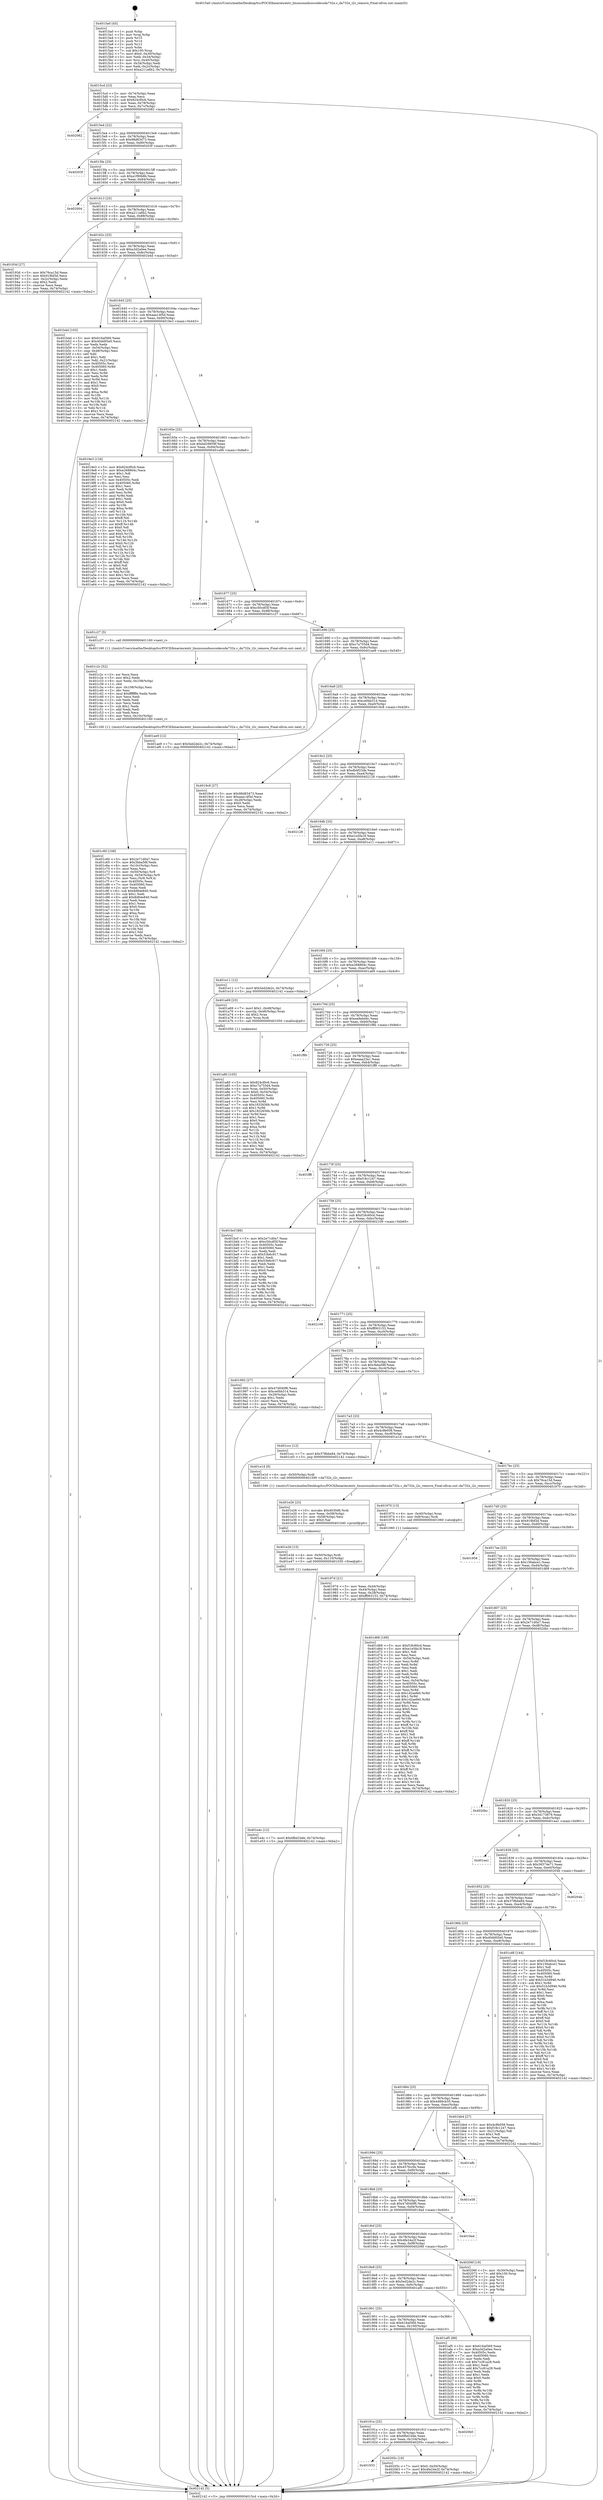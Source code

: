 digraph "0x4015a0" {
  label = "0x4015a0 (/mnt/c/Users/mathe/Desktop/tcc/POCII/binaries/extr_linuxsoundsoccodecsda732x.c_da732x_i2c_remove_Final-ollvm.out::main(0))"
  labelloc = "t"
  node[shape=record]

  Entry [label="",width=0.3,height=0.3,shape=circle,fillcolor=black,style=filled]
  "0x4015cd" [label="{
     0x4015cd [23]\l
     | [instrs]\l
     &nbsp;&nbsp;0x4015cd \<+3\>: mov -0x74(%rbp),%eax\l
     &nbsp;&nbsp;0x4015d0 \<+2\>: mov %eax,%ecx\l
     &nbsp;&nbsp;0x4015d2 \<+6\>: sub $0x824cf0c6,%ecx\l
     &nbsp;&nbsp;0x4015d8 \<+3\>: mov %eax,-0x78(%rbp)\l
     &nbsp;&nbsp;0x4015db \<+3\>: mov %ecx,-0x7c(%rbp)\l
     &nbsp;&nbsp;0x4015de \<+6\>: je 0000000000402082 \<main+0xae2\>\l
  }"]
  "0x402082" [label="{
     0x402082\l
  }", style=dashed]
  "0x4015e4" [label="{
     0x4015e4 [22]\l
     | [instrs]\l
     &nbsp;&nbsp;0x4015e4 \<+5\>: jmp 00000000004015e9 \<main+0x49\>\l
     &nbsp;&nbsp;0x4015e9 \<+3\>: mov -0x78(%rbp),%eax\l
     &nbsp;&nbsp;0x4015ec \<+5\>: sub $0x98d83473,%eax\l
     &nbsp;&nbsp;0x4015f1 \<+3\>: mov %eax,-0x80(%rbp)\l
     &nbsp;&nbsp;0x4015f4 \<+6\>: je 000000000040203f \<main+0xa9f\>\l
  }"]
  Exit [label="",width=0.3,height=0.3,shape=circle,fillcolor=black,style=filled,peripheries=2]
  "0x40203f" [label="{
     0x40203f\l
  }", style=dashed]
  "0x4015fa" [label="{
     0x4015fa [25]\l
     | [instrs]\l
     &nbsp;&nbsp;0x4015fa \<+5\>: jmp 00000000004015ff \<main+0x5f\>\l
     &nbsp;&nbsp;0x4015ff \<+3\>: mov -0x78(%rbp),%eax\l
     &nbsp;&nbsp;0x401602 \<+5\>: sub $0xa1f90b8b,%eax\l
     &nbsp;&nbsp;0x401607 \<+6\>: mov %eax,-0x84(%rbp)\l
     &nbsp;&nbsp;0x40160d \<+6\>: je 0000000000402004 \<main+0xa64\>\l
  }"]
  "0x401933" [label="{
     0x401933\l
  }", style=dashed]
  "0x402004" [label="{
     0x402004\l
  }", style=dashed]
  "0x401613" [label="{
     0x401613 [25]\l
     | [instrs]\l
     &nbsp;&nbsp;0x401613 \<+5\>: jmp 0000000000401618 \<main+0x78\>\l
     &nbsp;&nbsp;0x401618 \<+3\>: mov -0x78(%rbp),%eax\l
     &nbsp;&nbsp;0x40161b \<+5\>: sub $0xa211a6b2,%eax\l
     &nbsp;&nbsp;0x401620 \<+6\>: mov %eax,-0x88(%rbp)\l
     &nbsp;&nbsp;0x401626 \<+6\>: je 000000000040193d \<main+0x39d\>\l
  }"]
  "0x40205c" [label="{
     0x40205c [19]\l
     | [instrs]\l
     &nbsp;&nbsp;0x40205c \<+7\>: movl $0x0,-0x30(%rbp)\l
     &nbsp;&nbsp;0x402063 \<+7\>: movl $0x4fe24e2f,-0x74(%rbp)\l
     &nbsp;&nbsp;0x40206a \<+5\>: jmp 0000000000402142 \<main+0xba2\>\l
  }"]
  "0x40193d" [label="{
     0x40193d [27]\l
     | [instrs]\l
     &nbsp;&nbsp;0x40193d \<+5\>: mov $0x76ca15d,%eax\l
     &nbsp;&nbsp;0x401942 \<+5\>: mov $0x918bf3d,%ecx\l
     &nbsp;&nbsp;0x401947 \<+3\>: mov -0x2c(%rbp),%edx\l
     &nbsp;&nbsp;0x40194a \<+3\>: cmp $0x2,%edx\l
     &nbsp;&nbsp;0x40194d \<+3\>: cmovne %ecx,%eax\l
     &nbsp;&nbsp;0x401950 \<+3\>: mov %eax,-0x74(%rbp)\l
     &nbsp;&nbsp;0x401953 \<+5\>: jmp 0000000000402142 \<main+0xba2\>\l
  }"]
  "0x40162c" [label="{
     0x40162c [25]\l
     | [instrs]\l
     &nbsp;&nbsp;0x40162c \<+5\>: jmp 0000000000401631 \<main+0x91\>\l
     &nbsp;&nbsp;0x401631 \<+3\>: mov -0x78(%rbp),%eax\l
     &nbsp;&nbsp;0x401634 \<+5\>: sub $0xa3d2a0ee,%eax\l
     &nbsp;&nbsp;0x401639 \<+6\>: mov %eax,-0x8c(%rbp)\l
     &nbsp;&nbsp;0x40163f \<+6\>: je 0000000000401b4d \<main+0x5ad\>\l
  }"]
  "0x402142" [label="{
     0x402142 [5]\l
     | [instrs]\l
     &nbsp;&nbsp;0x402142 \<+5\>: jmp 00000000004015cd \<main+0x2d\>\l
  }"]
  "0x4015a0" [label="{
     0x4015a0 [45]\l
     | [instrs]\l
     &nbsp;&nbsp;0x4015a0 \<+1\>: push %rbp\l
     &nbsp;&nbsp;0x4015a1 \<+3\>: mov %rsp,%rbp\l
     &nbsp;&nbsp;0x4015a4 \<+2\>: push %r15\l
     &nbsp;&nbsp;0x4015a6 \<+2\>: push %r14\l
     &nbsp;&nbsp;0x4015a8 \<+2\>: push %r12\l
     &nbsp;&nbsp;0x4015aa \<+1\>: push %rbx\l
     &nbsp;&nbsp;0x4015ab \<+7\>: sub $0x100,%rsp\l
     &nbsp;&nbsp;0x4015b2 \<+7\>: movl $0x0,-0x30(%rbp)\l
     &nbsp;&nbsp;0x4015b9 \<+3\>: mov %edi,-0x34(%rbp)\l
     &nbsp;&nbsp;0x4015bc \<+4\>: mov %rsi,-0x40(%rbp)\l
     &nbsp;&nbsp;0x4015c0 \<+3\>: mov -0x34(%rbp),%edi\l
     &nbsp;&nbsp;0x4015c3 \<+3\>: mov %edi,-0x2c(%rbp)\l
     &nbsp;&nbsp;0x4015c6 \<+7\>: movl $0xa211a6b2,-0x74(%rbp)\l
  }"]
  "0x40191a" [label="{
     0x40191a [25]\l
     | [instrs]\l
     &nbsp;&nbsp;0x40191a \<+5\>: jmp 000000000040191f \<main+0x37f\>\l
     &nbsp;&nbsp;0x40191f \<+3\>: mov -0x78(%rbp),%eax\l
     &nbsp;&nbsp;0x401922 \<+5\>: sub $0x6fbd1bde,%eax\l
     &nbsp;&nbsp;0x401927 \<+6\>: mov %eax,-0x104(%rbp)\l
     &nbsp;&nbsp;0x40192d \<+6\>: je 000000000040205c \<main+0xabc\>\l
  }"]
  "0x401b4d" [label="{
     0x401b4d [103]\l
     | [instrs]\l
     &nbsp;&nbsp;0x401b4d \<+5\>: mov $0x616af369,%eax\l
     &nbsp;&nbsp;0x401b52 \<+5\>: mov $0x40dd05e0,%ecx\l
     &nbsp;&nbsp;0x401b57 \<+2\>: xor %edx,%edx\l
     &nbsp;&nbsp;0x401b59 \<+3\>: mov -0x54(%rbp),%esi\l
     &nbsp;&nbsp;0x401b5c \<+3\>: cmp -0x48(%rbp),%esi\l
     &nbsp;&nbsp;0x401b5f \<+4\>: setl %dil\l
     &nbsp;&nbsp;0x401b63 \<+4\>: and $0x1,%dil\l
     &nbsp;&nbsp;0x401b67 \<+4\>: mov %dil,-0x21(%rbp)\l
     &nbsp;&nbsp;0x401b6b \<+7\>: mov 0x40505c,%esi\l
     &nbsp;&nbsp;0x401b72 \<+8\>: mov 0x405060,%r8d\l
     &nbsp;&nbsp;0x401b7a \<+3\>: sub $0x1,%edx\l
     &nbsp;&nbsp;0x401b7d \<+3\>: mov %esi,%r9d\l
     &nbsp;&nbsp;0x401b80 \<+3\>: add %edx,%r9d\l
     &nbsp;&nbsp;0x401b83 \<+4\>: imul %r9d,%esi\l
     &nbsp;&nbsp;0x401b87 \<+3\>: and $0x1,%esi\l
     &nbsp;&nbsp;0x401b8a \<+3\>: cmp $0x0,%esi\l
     &nbsp;&nbsp;0x401b8d \<+4\>: sete %dil\l
     &nbsp;&nbsp;0x401b91 \<+4\>: cmp $0xa,%r8d\l
     &nbsp;&nbsp;0x401b95 \<+4\>: setl %r10b\l
     &nbsp;&nbsp;0x401b99 \<+3\>: mov %dil,%r11b\l
     &nbsp;&nbsp;0x401b9c \<+3\>: and %r10b,%r11b\l
     &nbsp;&nbsp;0x401b9f \<+3\>: xor %r10b,%dil\l
     &nbsp;&nbsp;0x401ba2 \<+3\>: or %dil,%r11b\l
     &nbsp;&nbsp;0x401ba5 \<+4\>: test $0x1,%r11b\l
     &nbsp;&nbsp;0x401ba9 \<+3\>: cmovne %ecx,%eax\l
     &nbsp;&nbsp;0x401bac \<+3\>: mov %eax,-0x74(%rbp)\l
     &nbsp;&nbsp;0x401baf \<+5\>: jmp 0000000000402142 \<main+0xba2\>\l
  }"]
  "0x401645" [label="{
     0x401645 [25]\l
     | [instrs]\l
     &nbsp;&nbsp;0x401645 \<+5\>: jmp 000000000040164a \<main+0xaa\>\l
     &nbsp;&nbsp;0x40164a \<+3\>: mov -0x78(%rbp),%eax\l
     &nbsp;&nbsp;0x40164d \<+5\>: sub $0xaaa14f5d,%eax\l
     &nbsp;&nbsp;0x401652 \<+6\>: mov %eax,-0x90(%rbp)\l
     &nbsp;&nbsp;0x401658 \<+6\>: je 00000000004019e3 \<main+0x443\>\l
  }"]
  "0x4020b0" [label="{
     0x4020b0\l
  }", style=dashed]
  "0x4019e3" [label="{
     0x4019e3 [134]\l
     | [instrs]\l
     &nbsp;&nbsp;0x4019e3 \<+5\>: mov $0x824cf0c6,%eax\l
     &nbsp;&nbsp;0x4019e8 \<+5\>: mov $0xe268864c,%ecx\l
     &nbsp;&nbsp;0x4019ed \<+2\>: mov $0x1,%dl\l
     &nbsp;&nbsp;0x4019ef \<+2\>: xor %esi,%esi\l
     &nbsp;&nbsp;0x4019f1 \<+7\>: mov 0x40505c,%edi\l
     &nbsp;&nbsp;0x4019f8 \<+8\>: mov 0x405060,%r8d\l
     &nbsp;&nbsp;0x401a00 \<+3\>: sub $0x1,%esi\l
     &nbsp;&nbsp;0x401a03 \<+3\>: mov %edi,%r9d\l
     &nbsp;&nbsp;0x401a06 \<+3\>: add %esi,%r9d\l
     &nbsp;&nbsp;0x401a09 \<+4\>: imul %r9d,%edi\l
     &nbsp;&nbsp;0x401a0d \<+3\>: and $0x1,%edi\l
     &nbsp;&nbsp;0x401a10 \<+3\>: cmp $0x0,%edi\l
     &nbsp;&nbsp;0x401a13 \<+4\>: sete %r10b\l
     &nbsp;&nbsp;0x401a17 \<+4\>: cmp $0xa,%r8d\l
     &nbsp;&nbsp;0x401a1b \<+4\>: setl %r11b\l
     &nbsp;&nbsp;0x401a1f \<+3\>: mov %r10b,%bl\l
     &nbsp;&nbsp;0x401a22 \<+3\>: xor $0xff,%bl\l
     &nbsp;&nbsp;0x401a25 \<+3\>: mov %r11b,%r14b\l
     &nbsp;&nbsp;0x401a28 \<+4\>: xor $0xff,%r14b\l
     &nbsp;&nbsp;0x401a2c \<+3\>: xor $0x0,%dl\l
     &nbsp;&nbsp;0x401a2f \<+3\>: mov %bl,%r15b\l
     &nbsp;&nbsp;0x401a32 \<+4\>: and $0x0,%r15b\l
     &nbsp;&nbsp;0x401a36 \<+3\>: and %dl,%r10b\l
     &nbsp;&nbsp;0x401a39 \<+3\>: mov %r14b,%r12b\l
     &nbsp;&nbsp;0x401a3c \<+4\>: and $0x0,%r12b\l
     &nbsp;&nbsp;0x401a40 \<+3\>: and %dl,%r11b\l
     &nbsp;&nbsp;0x401a43 \<+3\>: or %r10b,%r15b\l
     &nbsp;&nbsp;0x401a46 \<+3\>: or %r11b,%r12b\l
     &nbsp;&nbsp;0x401a49 \<+3\>: xor %r12b,%r15b\l
     &nbsp;&nbsp;0x401a4c \<+3\>: or %r14b,%bl\l
     &nbsp;&nbsp;0x401a4f \<+3\>: xor $0xff,%bl\l
     &nbsp;&nbsp;0x401a52 \<+3\>: or $0x0,%dl\l
     &nbsp;&nbsp;0x401a55 \<+2\>: and %dl,%bl\l
     &nbsp;&nbsp;0x401a57 \<+3\>: or %bl,%r15b\l
     &nbsp;&nbsp;0x401a5a \<+4\>: test $0x1,%r15b\l
     &nbsp;&nbsp;0x401a5e \<+3\>: cmovne %ecx,%eax\l
     &nbsp;&nbsp;0x401a61 \<+3\>: mov %eax,-0x74(%rbp)\l
     &nbsp;&nbsp;0x401a64 \<+5\>: jmp 0000000000402142 \<main+0xba2\>\l
  }"]
  "0x40165e" [label="{
     0x40165e [25]\l
     | [instrs]\l
     &nbsp;&nbsp;0x40165e \<+5\>: jmp 0000000000401663 \<main+0xc3\>\l
     &nbsp;&nbsp;0x401663 \<+3\>: mov -0x78(%rbp),%eax\l
     &nbsp;&nbsp;0x401666 \<+5\>: sub $0xbd29959f,%eax\l
     &nbsp;&nbsp;0x40166b \<+6\>: mov %eax,-0x94(%rbp)\l
     &nbsp;&nbsp;0x401671 \<+6\>: je 0000000000401e86 \<main+0x8e6\>\l
  }"]
  "0x401e4c" [label="{
     0x401e4c [12]\l
     | [instrs]\l
     &nbsp;&nbsp;0x401e4c \<+7\>: movl $0x6fbd1bde,-0x74(%rbp)\l
     &nbsp;&nbsp;0x401e53 \<+5\>: jmp 0000000000402142 \<main+0xba2\>\l
  }"]
  "0x401e86" [label="{
     0x401e86\l
  }", style=dashed]
  "0x401677" [label="{
     0x401677 [25]\l
     | [instrs]\l
     &nbsp;&nbsp;0x401677 \<+5\>: jmp 000000000040167c \<main+0xdc\>\l
     &nbsp;&nbsp;0x40167c \<+3\>: mov -0x78(%rbp),%eax\l
     &nbsp;&nbsp;0x40167f \<+5\>: sub $0xc50cdf3f,%eax\l
     &nbsp;&nbsp;0x401684 \<+6\>: mov %eax,-0x98(%rbp)\l
     &nbsp;&nbsp;0x40168a \<+6\>: je 0000000000401c27 \<main+0x687\>\l
  }"]
  "0x401e3d" [label="{
     0x401e3d [15]\l
     | [instrs]\l
     &nbsp;&nbsp;0x401e3d \<+4\>: mov -0x50(%rbp),%rdi\l
     &nbsp;&nbsp;0x401e41 \<+6\>: mov %eax,-0x110(%rbp)\l
     &nbsp;&nbsp;0x401e47 \<+5\>: call 0000000000401030 \<free@plt\>\l
     | [calls]\l
     &nbsp;&nbsp;0x401030 \{1\} (unknown)\l
  }"]
  "0x401c27" [label="{
     0x401c27 [5]\l
     | [instrs]\l
     &nbsp;&nbsp;0x401c27 \<+5\>: call 0000000000401160 \<next_i\>\l
     | [calls]\l
     &nbsp;&nbsp;0x401160 \{1\} (/mnt/c/Users/mathe/Desktop/tcc/POCII/binaries/extr_linuxsoundsoccodecsda732x.c_da732x_i2c_remove_Final-ollvm.out::next_i)\l
  }"]
  "0x401690" [label="{
     0x401690 [25]\l
     | [instrs]\l
     &nbsp;&nbsp;0x401690 \<+5\>: jmp 0000000000401695 \<main+0xf5\>\l
     &nbsp;&nbsp;0x401695 \<+3\>: mov -0x78(%rbp),%eax\l
     &nbsp;&nbsp;0x401698 \<+5\>: sub $0xc7a755d4,%eax\l
     &nbsp;&nbsp;0x40169d \<+6\>: mov %eax,-0x9c(%rbp)\l
     &nbsp;&nbsp;0x4016a3 \<+6\>: je 0000000000401ae9 \<main+0x549\>\l
  }"]
  "0x401e26" [label="{
     0x401e26 [23]\l
     | [instrs]\l
     &nbsp;&nbsp;0x401e26 \<+10\>: movabs $0x4030d6,%rdi\l
     &nbsp;&nbsp;0x401e30 \<+3\>: mov %eax,-0x58(%rbp)\l
     &nbsp;&nbsp;0x401e33 \<+3\>: mov -0x58(%rbp),%esi\l
     &nbsp;&nbsp;0x401e36 \<+2\>: mov $0x0,%al\l
     &nbsp;&nbsp;0x401e38 \<+5\>: call 0000000000401040 \<printf@plt\>\l
     | [calls]\l
     &nbsp;&nbsp;0x401040 \{1\} (unknown)\l
  }"]
  "0x401ae9" [label="{
     0x401ae9 [12]\l
     | [instrs]\l
     &nbsp;&nbsp;0x401ae9 \<+7\>: movl $0x5ed2de2c,-0x74(%rbp)\l
     &nbsp;&nbsp;0x401af0 \<+5\>: jmp 0000000000402142 \<main+0xba2\>\l
  }"]
  "0x4016a9" [label="{
     0x4016a9 [25]\l
     | [instrs]\l
     &nbsp;&nbsp;0x4016a9 \<+5\>: jmp 00000000004016ae \<main+0x10e\>\l
     &nbsp;&nbsp;0x4016ae \<+3\>: mov -0x78(%rbp),%eax\l
     &nbsp;&nbsp;0x4016b1 \<+5\>: sub $0xce0bb314,%eax\l
     &nbsp;&nbsp;0x4016b6 \<+6\>: mov %eax,-0xa0(%rbp)\l
     &nbsp;&nbsp;0x4016bc \<+6\>: je 00000000004019c8 \<main+0x428\>\l
  }"]
  "0x401c60" [label="{
     0x401c60 [108]\l
     | [instrs]\l
     &nbsp;&nbsp;0x401c60 \<+5\>: mov $0x2e71d0a7,%ecx\l
     &nbsp;&nbsp;0x401c65 \<+5\>: mov $0x3bba58f,%edx\l
     &nbsp;&nbsp;0x401c6a \<+6\>: mov -0x10c(%rbp),%esi\l
     &nbsp;&nbsp;0x401c70 \<+3\>: imul %eax,%esi\l
     &nbsp;&nbsp;0x401c73 \<+4\>: mov -0x50(%rbp),%r8\l
     &nbsp;&nbsp;0x401c77 \<+4\>: movslq -0x54(%rbp),%r9\l
     &nbsp;&nbsp;0x401c7b \<+4\>: mov %esi,(%r8,%r9,4)\l
     &nbsp;&nbsp;0x401c7f \<+7\>: mov 0x40505c,%eax\l
     &nbsp;&nbsp;0x401c86 \<+7\>: mov 0x405060,%esi\l
     &nbsp;&nbsp;0x401c8d \<+2\>: mov %eax,%edi\l
     &nbsp;&nbsp;0x401c8f \<+6\>: sub $0x8d84e840,%edi\l
     &nbsp;&nbsp;0x401c95 \<+3\>: sub $0x1,%edi\l
     &nbsp;&nbsp;0x401c98 \<+6\>: add $0x8d84e840,%edi\l
     &nbsp;&nbsp;0x401c9e \<+3\>: imul %edi,%eax\l
     &nbsp;&nbsp;0x401ca1 \<+3\>: and $0x1,%eax\l
     &nbsp;&nbsp;0x401ca4 \<+3\>: cmp $0x0,%eax\l
     &nbsp;&nbsp;0x401ca7 \<+4\>: sete %r10b\l
     &nbsp;&nbsp;0x401cab \<+3\>: cmp $0xa,%esi\l
     &nbsp;&nbsp;0x401cae \<+4\>: setl %r11b\l
     &nbsp;&nbsp;0x401cb2 \<+3\>: mov %r10b,%bl\l
     &nbsp;&nbsp;0x401cb5 \<+3\>: and %r11b,%bl\l
     &nbsp;&nbsp;0x401cb8 \<+3\>: xor %r11b,%r10b\l
     &nbsp;&nbsp;0x401cbb \<+3\>: or %r10b,%bl\l
     &nbsp;&nbsp;0x401cbe \<+3\>: test $0x1,%bl\l
     &nbsp;&nbsp;0x401cc1 \<+3\>: cmovne %edx,%ecx\l
     &nbsp;&nbsp;0x401cc4 \<+3\>: mov %ecx,-0x74(%rbp)\l
     &nbsp;&nbsp;0x401cc7 \<+5\>: jmp 0000000000402142 \<main+0xba2\>\l
  }"]
  "0x4019c8" [label="{
     0x4019c8 [27]\l
     | [instrs]\l
     &nbsp;&nbsp;0x4019c8 \<+5\>: mov $0x98d83473,%eax\l
     &nbsp;&nbsp;0x4019cd \<+5\>: mov $0xaaa14f5d,%ecx\l
     &nbsp;&nbsp;0x4019d2 \<+3\>: mov -0x28(%rbp),%edx\l
     &nbsp;&nbsp;0x4019d5 \<+3\>: cmp $0x0,%edx\l
     &nbsp;&nbsp;0x4019d8 \<+3\>: cmove %ecx,%eax\l
     &nbsp;&nbsp;0x4019db \<+3\>: mov %eax,-0x74(%rbp)\l
     &nbsp;&nbsp;0x4019de \<+5\>: jmp 0000000000402142 \<main+0xba2\>\l
  }"]
  "0x4016c2" [label="{
     0x4016c2 [25]\l
     | [instrs]\l
     &nbsp;&nbsp;0x4016c2 \<+5\>: jmp 00000000004016c7 \<main+0x127\>\l
     &nbsp;&nbsp;0x4016c7 \<+3\>: mov -0x78(%rbp),%eax\l
     &nbsp;&nbsp;0x4016ca \<+5\>: sub $0xdb4f23de,%eax\l
     &nbsp;&nbsp;0x4016cf \<+6\>: mov %eax,-0xa4(%rbp)\l
     &nbsp;&nbsp;0x4016d5 \<+6\>: je 0000000000402128 \<main+0xb88\>\l
  }"]
  "0x401c2c" [label="{
     0x401c2c [52]\l
     | [instrs]\l
     &nbsp;&nbsp;0x401c2c \<+2\>: xor %ecx,%ecx\l
     &nbsp;&nbsp;0x401c2e \<+5\>: mov $0x2,%edx\l
     &nbsp;&nbsp;0x401c33 \<+6\>: mov %edx,-0x108(%rbp)\l
     &nbsp;&nbsp;0x401c39 \<+1\>: cltd\l
     &nbsp;&nbsp;0x401c3a \<+6\>: mov -0x108(%rbp),%esi\l
     &nbsp;&nbsp;0x401c40 \<+2\>: idiv %esi\l
     &nbsp;&nbsp;0x401c42 \<+6\>: imul $0xfffffffe,%edx,%edx\l
     &nbsp;&nbsp;0x401c48 \<+2\>: mov %ecx,%edi\l
     &nbsp;&nbsp;0x401c4a \<+2\>: sub %edx,%edi\l
     &nbsp;&nbsp;0x401c4c \<+2\>: mov %ecx,%edx\l
     &nbsp;&nbsp;0x401c4e \<+3\>: sub $0x1,%edx\l
     &nbsp;&nbsp;0x401c51 \<+2\>: add %edx,%edi\l
     &nbsp;&nbsp;0x401c53 \<+2\>: sub %edi,%ecx\l
     &nbsp;&nbsp;0x401c55 \<+6\>: mov %ecx,-0x10c(%rbp)\l
     &nbsp;&nbsp;0x401c5b \<+5\>: call 0000000000401160 \<next_i\>\l
     | [calls]\l
     &nbsp;&nbsp;0x401160 \{1\} (/mnt/c/Users/mathe/Desktop/tcc/POCII/binaries/extr_linuxsoundsoccodecsda732x.c_da732x_i2c_remove_Final-ollvm.out::next_i)\l
  }"]
  "0x402128" [label="{
     0x402128\l
  }", style=dashed]
  "0x4016db" [label="{
     0x4016db [25]\l
     | [instrs]\l
     &nbsp;&nbsp;0x4016db \<+5\>: jmp 00000000004016e0 \<main+0x140\>\l
     &nbsp;&nbsp;0x4016e0 \<+3\>: mov -0x78(%rbp),%eax\l
     &nbsp;&nbsp;0x4016e3 \<+5\>: sub $0xe1e5fa18,%eax\l
     &nbsp;&nbsp;0x4016e8 \<+6\>: mov %eax,-0xa8(%rbp)\l
     &nbsp;&nbsp;0x4016ee \<+6\>: je 0000000000401e11 \<main+0x871\>\l
  }"]
  "0x401901" [label="{
     0x401901 [25]\l
     | [instrs]\l
     &nbsp;&nbsp;0x401901 \<+5\>: jmp 0000000000401906 \<main+0x366\>\l
     &nbsp;&nbsp;0x401906 \<+3\>: mov -0x78(%rbp),%eax\l
     &nbsp;&nbsp;0x401909 \<+5\>: sub $0x616af369,%eax\l
     &nbsp;&nbsp;0x40190e \<+6\>: mov %eax,-0x100(%rbp)\l
     &nbsp;&nbsp;0x401914 \<+6\>: je 00000000004020b0 \<main+0xb10\>\l
  }"]
  "0x401e11" [label="{
     0x401e11 [12]\l
     | [instrs]\l
     &nbsp;&nbsp;0x401e11 \<+7\>: movl $0x5ed2de2c,-0x74(%rbp)\l
     &nbsp;&nbsp;0x401e18 \<+5\>: jmp 0000000000402142 \<main+0xba2\>\l
  }"]
  "0x4016f4" [label="{
     0x4016f4 [25]\l
     | [instrs]\l
     &nbsp;&nbsp;0x4016f4 \<+5\>: jmp 00000000004016f9 \<main+0x159\>\l
     &nbsp;&nbsp;0x4016f9 \<+3\>: mov -0x78(%rbp),%eax\l
     &nbsp;&nbsp;0x4016fc \<+5\>: sub $0xe268864c,%eax\l
     &nbsp;&nbsp;0x401701 \<+6\>: mov %eax,-0xac(%rbp)\l
     &nbsp;&nbsp;0x401707 \<+6\>: je 0000000000401a69 \<main+0x4c9\>\l
  }"]
  "0x401af5" [label="{
     0x401af5 [88]\l
     | [instrs]\l
     &nbsp;&nbsp;0x401af5 \<+5\>: mov $0x616af369,%eax\l
     &nbsp;&nbsp;0x401afa \<+5\>: mov $0xa3d2a0ee,%ecx\l
     &nbsp;&nbsp;0x401aff \<+7\>: mov 0x40505c,%edx\l
     &nbsp;&nbsp;0x401b06 \<+7\>: mov 0x405060,%esi\l
     &nbsp;&nbsp;0x401b0d \<+2\>: mov %edx,%edi\l
     &nbsp;&nbsp;0x401b0f \<+6\>: sub $0x7cc81a28,%edi\l
     &nbsp;&nbsp;0x401b15 \<+3\>: sub $0x1,%edi\l
     &nbsp;&nbsp;0x401b18 \<+6\>: add $0x7cc81a28,%edi\l
     &nbsp;&nbsp;0x401b1e \<+3\>: imul %edi,%edx\l
     &nbsp;&nbsp;0x401b21 \<+3\>: and $0x1,%edx\l
     &nbsp;&nbsp;0x401b24 \<+3\>: cmp $0x0,%edx\l
     &nbsp;&nbsp;0x401b27 \<+4\>: sete %r8b\l
     &nbsp;&nbsp;0x401b2b \<+3\>: cmp $0xa,%esi\l
     &nbsp;&nbsp;0x401b2e \<+4\>: setl %r9b\l
     &nbsp;&nbsp;0x401b32 \<+3\>: mov %r8b,%r10b\l
     &nbsp;&nbsp;0x401b35 \<+3\>: and %r9b,%r10b\l
     &nbsp;&nbsp;0x401b38 \<+3\>: xor %r9b,%r8b\l
     &nbsp;&nbsp;0x401b3b \<+3\>: or %r8b,%r10b\l
     &nbsp;&nbsp;0x401b3e \<+4\>: test $0x1,%r10b\l
     &nbsp;&nbsp;0x401b42 \<+3\>: cmovne %ecx,%eax\l
     &nbsp;&nbsp;0x401b45 \<+3\>: mov %eax,-0x74(%rbp)\l
     &nbsp;&nbsp;0x401b48 \<+5\>: jmp 0000000000402142 \<main+0xba2\>\l
  }"]
  "0x401a69" [label="{
     0x401a69 [23]\l
     | [instrs]\l
     &nbsp;&nbsp;0x401a69 \<+7\>: movl $0x1,-0x48(%rbp)\l
     &nbsp;&nbsp;0x401a70 \<+4\>: movslq -0x48(%rbp),%rax\l
     &nbsp;&nbsp;0x401a74 \<+4\>: shl $0x2,%rax\l
     &nbsp;&nbsp;0x401a78 \<+3\>: mov %rax,%rdi\l
     &nbsp;&nbsp;0x401a7b \<+5\>: call 0000000000401050 \<malloc@plt\>\l
     | [calls]\l
     &nbsp;&nbsp;0x401050 \{1\} (unknown)\l
  }"]
  "0x40170d" [label="{
     0x40170d [25]\l
     | [instrs]\l
     &nbsp;&nbsp;0x40170d \<+5\>: jmp 0000000000401712 \<main+0x172\>\l
     &nbsp;&nbsp;0x401712 \<+3\>: mov -0x78(%rbp),%eax\l
     &nbsp;&nbsp;0x401715 \<+5\>: sub $0xea9ebd4c,%eax\l
     &nbsp;&nbsp;0x40171a \<+6\>: mov %eax,-0xb0(%rbp)\l
     &nbsp;&nbsp;0x401720 \<+6\>: je 0000000000401f8b \<main+0x9eb\>\l
  }"]
  "0x4018e8" [label="{
     0x4018e8 [25]\l
     | [instrs]\l
     &nbsp;&nbsp;0x4018e8 \<+5\>: jmp 00000000004018ed \<main+0x34d\>\l
     &nbsp;&nbsp;0x4018ed \<+3\>: mov -0x78(%rbp),%eax\l
     &nbsp;&nbsp;0x4018f0 \<+5\>: sub $0x5ed2de2c,%eax\l
     &nbsp;&nbsp;0x4018f5 \<+6\>: mov %eax,-0xfc(%rbp)\l
     &nbsp;&nbsp;0x4018fb \<+6\>: je 0000000000401af5 \<main+0x555\>\l
  }"]
  "0x401f8b" [label="{
     0x401f8b\l
  }", style=dashed]
  "0x401726" [label="{
     0x401726 [25]\l
     | [instrs]\l
     &nbsp;&nbsp;0x401726 \<+5\>: jmp 000000000040172b \<main+0x18b\>\l
     &nbsp;&nbsp;0x40172b \<+3\>: mov -0x78(%rbp),%eax\l
     &nbsp;&nbsp;0x40172e \<+5\>: sub $0xeaaa23a1,%eax\l
     &nbsp;&nbsp;0x401733 \<+6\>: mov %eax,-0xb4(%rbp)\l
     &nbsp;&nbsp;0x401739 \<+6\>: je 0000000000401ff8 \<main+0xa58\>\l
  }"]
  "0x40206f" [label="{
     0x40206f [19]\l
     | [instrs]\l
     &nbsp;&nbsp;0x40206f \<+3\>: mov -0x30(%rbp),%eax\l
     &nbsp;&nbsp;0x402072 \<+7\>: add $0x100,%rsp\l
     &nbsp;&nbsp;0x402079 \<+1\>: pop %rbx\l
     &nbsp;&nbsp;0x40207a \<+2\>: pop %r12\l
     &nbsp;&nbsp;0x40207c \<+2\>: pop %r14\l
     &nbsp;&nbsp;0x40207e \<+2\>: pop %r15\l
     &nbsp;&nbsp;0x402080 \<+1\>: pop %rbp\l
     &nbsp;&nbsp;0x402081 \<+1\>: ret\l
  }"]
  "0x401ff8" [label="{
     0x401ff8\l
  }", style=dashed]
  "0x40173f" [label="{
     0x40173f [25]\l
     | [instrs]\l
     &nbsp;&nbsp;0x40173f \<+5\>: jmp 0000000000401744 \<main+0x1a4\>\l
     &nbsp;&nbsp;0x401744 \<+3\>: mov -0x78(%rbp),%eax\l
     &nbsp;&nbsp;0x401747 \<+5\>: sub $0xf18c1247,%eax\l
     &nbsp;&nbsp;0x40174c \<+6\>: mov %eax,-0xb8(%rbp)\l
     &nbsp;&nbsp;0x401752 \<+6\>: je 0000000000401bcf \<main+0x62f\>\l
  }"]
  "0x4018cf" [label="{
     0x4018cf [25]\l
     | [instrs]\l
     &nbsp;&nbsp;0x4018cf \<+5\>: jmp 00000000004018d4 \<main+0x334\>\l
     &nbsp;&nbsp;0x4018d4 \<+3\>: mov -0x78(%rbp),%eax\l
     &nbsp;&nbsp;0x4018d7 \<+5\>: sub $0x4fe24e2f,%eax\l
     &nbsp;&nbsp;0x4018dc \<+6\>: mov %eax,-0xf8(%rbp)\l
     &nbsp;&nbsp;0x4018e2 \<+6\>: je 000000000040206f \<main+0xacf\>\l
  }"]
  "0x401bcf" [label="{
     0x401bcf [88]\l
     | [instrs]\l
     &nbsp;&nbsp;0x401bcf \<+5\>: mov $0x2e71d0a7,%eax\l
     &nbsp;&nbsp;0x401bd4 \<+5\>: mov $0xc50cdf3f,%ecx\l
     &nbsp;&nbsp;0x401bd9 \<+7\>: mov 0x40505c,%edx\l
     &nbsp;&nbsp;0x401be0 \<+7\>: mov 0x405060,%esi\l
     &nbsp;&nbsp;0x401be7 \<+2\>: mov %edx,%edi\l
     &nbsp;&nbsp;0x401be9 \<+6\>: sub $0x53b6c917,%edi\l
     &nbsp;&nbsp;0x401bef \<+3\>: sub $0x1,%edi\l
     &nbsp;&nbsp;0x401bf2 \<+6\>: add $0x53b6c917,%edi\l
     &nbsp;&nbsp;0x401bf8 \<+3\>: imul %edi,%edx\l
     &nbsp;&nbsp;0x401bfb \<+3\>: and $0x1,%edx\l
     &nbsp;&nbsp;0x401bfe \<+3\>: cmp $0x0,%edx\l
     &nbsp;&nbsp;0x401c01 \<+4\>: sete %r8b\l
     &nbsp;&nbsp;0x401c05 \<+3\>: cmp $0xa,%esi\l
     &nbsp;&nbsp;0x401c08 \<+4\>: setl %r9b\l
     &nbsp;&nbsp;0x401c0c \<+3\>: mov %r8b,%r10b\l
     &nbsp;&nbsp;0x401c0f \<+3\>: and %r9b,%r10b\l
     &nbsp;&nbsp;0x401c12 \<+3\>: xor %r9b,%r8b\l
     &nbsp;&nbsp;0x401c15 \<+3\>: or %r8b,%r10b\l
     &nbsp;&nbsp;0x401c18 \<+4\>: test $0x1,%r10b\l
     &nbsp;&nbsp;0x401c1c \<+3\>: cmovne %ecx,%eax\l
     &nbsp;&nbsp;0x401c1f \<+3\>: mov %eax,-0x74(%rbp)\l
     &nbsp;&nbsp;0x401c22 \<+5\>: jmp 0000000000402142 \<main+0xba2\>\l
  }"]
  "0x401758" [label="{
     0x401758 [25]\l
     | [instrs]\l
     &nbsp;&nbsp;0x401758 \<+5\>: jmp 000000000040175d \<main+0x1bd\>\l
     &nbsp;&nbsp;0x40175d \<+3\>: mov -0x78(%rbp),%eax\l
     &nbsp;&nbsp;0x401760 \<+5\>: sub $0xf18c60cd,%eax\l
     &nbsp;&nbsp;0x401765 \<+6\>: mov %eax,-0xbc(%rbp)\l
     &nbsp;&nbsp;0x40176b \<+6\>: je 0000000000402109 \<main+0xb69\>\l
  }"]
  "0x4019ad" [label="{
     0x4019ad\l
  }", style=dashed]
  "0x402109" [label="{
     0x402109\l
  }", style=dashed]
  "0x401771" [label="{
     0x401771 [25]\l
     | [instrs]\l
     &nbsp;&nbsp;0x401771 \<+5\>: jmp 0000000000401776 \<main+0x1d6\>\l
     &nbsp;&nbsp;0x401776 \<+3\>: mov -0x78(%rbp),%eax\l
     &nbsp;&nbsp;0x401779 \<+5\>: sub $0xff063153,%eax\l
     &nbsp;&nbsp;0x40177e \<+6\>: mov %eax,-0xc0(%rbp)\l
     &nbsp;&nbsp;0x401784 \<+6\>: je 0000000000401992 \<main+0x3f2\>\l
  }"]
  "0x4018b6" [label="{
     0x4018b6 [25]\l
     | [instrs]\l
     &nbsp;&nbsp;0x4018b6 \<+5\>: jmp 00000000004018bb \<main+0x31b\>\l
     &nbsp;&nbsp;0x4018bb \<+3\>: mov -0x78(%rbp),%eax\l
     &nbsp;&nbsp;0x4018be \<+5\>: sub $0x47d040f6,%eax\l
     &nbsp;&nbsp;0x4018c3 \<+6\>: mov %eax,-0xf4(%rbp)\l
     &nbsp;&nbsp;0x4018c9 \<+6\>: je 00000000004019ad \<main+0x40d\>\l
  }"]
  "0x401992" [label="{
     0x401992 [27]\l
     | [instrs]\l
     &nbsp;&nbsp;0x401992 \<+5\>: mov $0x47d040f6,%eax\l
     &nbsp;&nbsp;0x401997 \<+5\>: mov $0xce0bb314,%ecx\l
     &nbsp;&nbsp;0x40199c \<+3\>: mov -0x28(%rbp),%edx\l
     &nbsp;&nbsp;0x40199f \<+3\>: cmp $0x1,%edx\l
     &nbsp;&nbsp;0x4019a2 \<+3\>: cmovl %ecx,%eax\l
     &nbsp;&nbsp;0x4019a5 \<+3\>: mov %eax,-0x74(%rbp)\l
     &nbsp;&nbsp;0x4019a8 \<+5\>: jmp 0000000000402142 \<main+0xba2\>\l
  }"]
  "0x40178a" [label="{
     0x40178a [25]\l
     | [instrs]\l
     &nbsp;&nbsp;0x40178a \<+5\>: jmp 000000000040178f \<main+0x1ef\>\l
     &nbsp;&nbsp;0x40178f \<+3\>: mov -0x78(%rbp),%eax\l
     &nbsp;&nbsp;0x401792 \<+5\>: sub $0x3bba58f,%eax\l
     &nbsp;&nbsp;0x401797 \<+6\>: mov %eax,-0xc4(%rbp)\l
     &nbsp;&nbsp;0x40179d \<+6\>: je 0000000000401ccc \<main+0x72c\>\l
  }"]
  "0x401e58" [label="{
     0x401e58\l
  }", style=dashed]
  "0x401ccc" [label="{
     0x401ccc [12]\l
     | [instrs]\l
     &nbsp;&nbsp;0x401ccc \<+7\>: movl $0x378bbe84,-0x74(%rbp)\l
     &nbsp;&nbsp;0x401cd3 \<+5\>: jmp 0000000000402142 \<main+0xba2\>\l
  }"]
  "0x4017a3" [label="{
     0x4017a3 [25]\l
     | [instrs]\l
     &nbsp;&nbsp;0x4017a3 \<+5\>: jmp 00000000004017a8 \<main+0x208\>\l
     &nbsp;&nbsp;0x4017a8 \<+3\>: mov -0x78(%rbp),%eax\l
     &nbsp;&nbsp;0x4017ab \<+5\>: sub $0x4c9b058,%eax\l
     &nbsp;&nbsp;0x4017b0 \<+6\>: mov %eax,-0xc8(%rbp)\l
     &nbsp;&nbsp;0x4017b6 \<+6\>: je 0000000000401e1d \<main+0x87d\>\l
  }"]
  "0x40189d" [label="{
     0x40189d [25]\l
     | [instrs]\l
     &nbsp;&nbsp;0x40189d \<+5\>: jmp 00000000004018a2 \<main+0x302\>\l
     &nbsp;&nbsp;0x4018a2 \<+3\>: mov -0x78(%rbp),%eax\l
     &nbsp;&nbsp;0x4018a5 \<+5\>: sub $0x457fcc0e,%eax\l
     &nbsp;&nbsp;0x4018aa \<+6\>: mov %eax,-0xf0(%rbp)\l
     &nbsp;&nbsp;0x4018b0 \<+6\>: je 0000000000401e58 \<main+0x8b8\>\l
  }"]
  "0x401e1d" [label="{
     0x401e1d [9]\l
     | [instrs]\l
     &nbsp;&nbsp;0x401e1d \<+4\>: mov -0x50(%rbp),%rdi\l
     &nbsp;&nbsp;0x401e21 \<+5\>: call 0000000000401590 \<da732x_i2c_remove\>\l
     | [calls]\l
     &nbsp;&nbsp;0x401590 \{1\} (/mnt/c/Users/mathe/Desktop/tcc/POCII/binaries/extr_linuxsoundsoccodecsda732x.c_da732x_i2c_remove_Final-ollvm.out::da732x_i2c_remove)\l
  }"]
  "0x4017bc" [label="{
     0x4017bc [25]\l
     | [instrs]\l
     &nbsp;&nbsp;0x4017bc \<+5\>: jmp 00000000004017c1 \<main+0x221\>\l
     &nbsp;&nbsp;0x4017c1 \<+3\>: mov -0x78(%rbp),%eax\l
     &nbsp;&nbsp;0x4017c4 \<+5\>: sub $0x76ca15d,%eax\l
     &nbsp;&nbsp;0x4017c9 \<+6\>: mov %eax,-0xcc(%rbp)\l
     &nbsp;&nbsp;0x4017cf \<+6\>: je 0000000000401970 \<main+0x3d0\>\l
  }"]
  "0x401efb" [label="{
     0x401efb\l
  }", style=dashed]
  "0x401970" [label="{
     0x401970 [13]\l
     | [instrs]\l
     &nbsp;&nbsp;0x401970 \<+4\>: mov -0x40(%rbp),%rax\l
     &nbsp;&nbsp;0x401974 \<+4\>: mov 0x8(%rax),%rdi\l
     &nbsp;&nbsp;0x401978 \<+5\>: call 0000000000401060 \<atoi@plt\>\l
     | [calls]\l
     &nbsp;&nbsp;0x401060 \{1\} (unknown)\l
  }"]
  "0x4017d5" [label="{
     0x4017d5 [25]\l
     | [instrs]\l
     &nbsp;&nbsp;0x4017d5 \<+5\>: jmp 00000000004017da \<main+0x23a\>\l
     &nbsp;&nbsp;0x4017da \<+3\>: mov -0x78(%rbp),%eax\l
     &nbsp;&nbsp;0x4017dd \<+5\>: sub $0x918bf3d,%eax\l
     &nbsp;&nbsp;0x4017e2 \<+6\>: mov %eax,-0xd0(%rbp)\l
     &nbsp;&nbsp;0x4017e8 \<+6\>: je 0000000000401958 \<main+0x3b8\>\l
  }"]
  "0x40197d" [label="{
     0x40197d [21]\l
     | [instrs]\l
     &nbsp;&nbsp;0x40197d \<+3\>: mov %eax,-0x44(%rbp)\l
     &nbsp;&nbsp;0x401980 \<+3\>: mov -0x44(%rbp),%eax\l
     &nbsp;&nbsp;0x401983 \<+3\>: mov %eax,-0x28(%rbp)\l
     &nbsp;&nbsp;0x401986 \<+7\>: movl $0xff063153,-0x74(%rbp)\l
     &nbsp;&nbsp;0x40198d \<+5\>: jmp 0000000000402142 \<main+0xba2\>\l
  }"]
  "0x401a80" [label="{
     0x401a80 [105]\l
     | [instrs]\l
     &nbsp;&nbsp;0x401a80 \<+5\>: mov $0x824cf0c6,%ecx\l
     &nbsp;&nbsp;0x401a85 \<+5\>: mov $0xc7a755d4,%edx\l
     &nbsp;&nbsp;0x401a8a \<+4\>: mov %rax,-0x50(%rbp)\l
     &nbsp;&nbsp;0x401a8e \<+7\>: movl $0x0,-0x54(%rbp)\l
     &nbsp;&nbsp;0x401a95 \<+7\>: mov 0x40505c,%esi\l
     &nbsp;&nbsp;0x401a9c \<+8\>: mov 0x405060,%r8d\l
     &nbsp;&nbsp;0x401aa4 \<+3\>: mov %esi,%r9d\l
     &nbsp;&nbsp;0x401aa7 \<+7\>: sub $0x1832656b,%r9d\l
     &nbsp;&nbsp;0x401aae \<+4\>: sub $0x1,%r9d\l
     &nbsp;&nbsp;0x401ab2 \<+7\>: add $0x1832656b,%r9d\l
     &nbsp;&nbsp;0x401ab9 \<+4\>: imul %r9d,%esi\l
     &nbsp;&nbsp;0x401abd \<+3\>: and $0x1,%esi\l
     &nbsp;&nbsp;0x401ac0 \<+3\>: cmp $0x0,%esi\l
     &nbsp;&nbsp;0x401ac3 \<+4\>: sete %r10b\l
     &nbsp;&nbsp;0x401ac7 \<+4\>: cmp $0xa,%r8d\l
     &nbsp;&nbsp;0x401acb \<+4\>: setl %r11b\l
     &nbsp;&nbsp;0x401acf \<+3\>: mov %r10b,%bl\l
     &nbsp;&nbsp;0x401ad2 \<+3\>: and %r11b,%bl\l
     &nbsp;&nbsp;0x401ad5 \<+3\>: xor %r11b,%r10b\l
     &nbsp;&nbsp;0x401ad8 \<+3\>: or %r10b,%bl\l
     &nbsp;&nbsp;0x401adb \<+3\>: test $0x1,%bl\l
     &nbsp;&nbsp;0x401ade \<+3\>: cmovne %edx,%ecx\l
     &nbsp;&nbsp;0x401ae1 \<+3\>: mov %ecx,-0x74(%rbp)\l
     &nbsp;&nbsp;0x401ae4 \<+5\>: jmp 0000000000402142 \<main+0xba2\>\l
  }"]
  "0x401884" [label="{
     0x401884 [25]\l
     | [instrs]\l
     &nbsp;&nbsp;0x401884 \<+5\>: jmp 0000000000401889 \<main+0x2e9\>\l
     &nbsp;&nbsp;0x401889 \<+3\>: mov -0x78(%rbp),%eax\l
     &nbsp;&nbsp;0x40188c \<+5\>: sub $0x4466cb35,%eax\l
     &nbsp;&nbsp;0x401891 \<+6\>: mov %eax,-0xec(%rbp)\l
     &nbsp;&nbsp;0x401897 \<+6\>: je 0000000000401efb \<main+0x95b\>\l
  }"]
  "0x401958" [label="{
     0x401958\l
  }", style=dashed]
  "0x4017ee" [label="{
     0x4017ee [25]\l
     | [instrs]\l
     &nbsp;&nbsp;0x4017ee \<+5\>: jmp 00000000004017f3 \<main+0x253\>\l
     &nbsp;&nbsp;0x4017f3 \<+3\>: mov -0x78(%rbp),%eax\l
     &nbsp;&nbsp;0x4017f6 \<+5\>: sub $0x156abce1,%eax\l
     &nbsp;&nbsp;0x4017fb \<+6\>: mov %eax,-0xd4(%rbp)\l
     &nbsp;&nbsp;0x401801 \<+6\>: je 0000000000401d68 \<main+0x7c8\>\l
  }"]
  "0x401bb4" [label="{
     0x401bb4 [27]\l
     | [instrs]\l
     &nbsp;&nbsp;0x401bb4 \<+5\>: mov $0x4c9b058,%eax\l
     &nbsp;&nbsp;0x401bb9 \<+5\>: mov $0xf18c1247,%ecx\l
     &nbsp;&nbsp;0x401bbe \<+3\>: mov -0x21(%rbp),%dl\l
     &nbsp;&nbsp;0x401bc1 \<+3\>: test $0x1,%dl\l
     &nbsp;&nbsp;0x401bc4 \<+3\>: cmovne %ecx,%eax\l
     &nbsp;&nbsp;0x401bc7 \<+3\>: mov %eax,-0x74(%rbp)\l
     &nbsp;&nbsp;0x401bca \<+5\>: jmp 0000000000402142 \<main+0xba2\>\l
  }"]
  "0x401d68" [label="{
     0x401d68 [169]\l
     | [instrs]\l
     &nbsp;&nbsp;0x401d68 \<+5\>: mov $0xf18c60cd,%eax\l
     &nbsp;&nbsp;0x401d6d \<+5\>: mov $0xe1e5fa18,%ecx\l
     &nbsp;&nbsp;0x401d72 \<+2\>: mov $0x1,%dl\l
     &nbsp;&nbsp;0x401d74 \<+2\>: xor %esi,%esi\l
     &nbsp;&nbsp;0x401d76 \<+3\>: mov -0x54(%rbp),%edi\l
     &nbsp;&nbsp;0x401d79 \<+3\>: mov %esi,%r8d\l
     &nbsp;&nbsp;0x401d7c \<+3\>: sub %edi,%r8d\l
     &nbsp;&nbsp;0x401d7f \<+2\>: mov %esi,%edi\l
     &nbsp;&nbsp;0x401d81 \<+3\>: sub $0x1,%edi\l
     &nbsp;&nbsp;0x401d84 \<+3\>: add %edi,%r8d\l
     &nbsp;&nbsp;0x401d87 \<+3\>: sub %r8d,%esi\l
     &nbsp;&nbsp;0x401d8a \<+3\>: mov %esi,-0x54(%rbp)\l
     &nbsp;&nbsp;0x401d8d \<+7\>: mov 0x40505c,%esi\l
     &nbsp;&nbsp;0x401d94 \<+7\>: mov 0x405060,%edi\l
     &nbsp;&nbsp;0x401d9b \<+3\>: mov %esi,%r8d\l
     &nbsp;&nbsp;0x401d9e \<+7\>: sub $0x1d2aefe0,%r8d\l
     &nbsp;&nbsp;0x401da5 \<+4\>: sub $0x1,%r8d\l
     &nbsp;&nbsp;0x401da9 \<+7\>: add $0x1d2aefe0,%r8d\l
     &nbsp;&nbsp;0x401db0 \<+4\>: imul %r8d,%esi\l
     &nbsp;&nbsp;0x401db4 \<+3\>: and $0x1,%esi\l
     &nbsp;&nbsp;0x401db7 \<+3\>: cmp $0x0,%esi\l
     &nbsp;&nbsp;0x401dba \<+4\>: sete %r9b\l
     &nbsp;&nbsp;0x401dbe \<+3\>: cmp $0xa,%edi\l
     &nbsp;&nbsp;0x401dc1 \<+4\>: setl %r10b\l
     &nbsp;&nbsp;0x401dc5 \<+3\>: mov %r9b,%r11b\l
     &nbsp;&nbsp;0x401dc8 \<+4\>: xor $0xff,%r11b\l
     &nbsp;&nbsp;0x401dcc \<+3\>: mov %r10b,%bl\l
     &nbsp;&nbsp;0x401dcf \<+3\>: xor $0xff,%bl\l
     &nbsp;&nbsp;0x401dd2 \<+3\>: xor $0x1,%dl\l
     &nbsp;&nbsp;0x401dd5 \<+3\>: mov %r11b,%r14b\l
     &nbsp;&nbsp;0x401dd8 \<+4\>: and $0xff,%r14b\l
     &nbsp;&nbsp;0x401ddc \<+3\>: and %dl,%r9b\l
     &nbsp;&nbsp;0x401ddf \<+3\>: mov %bl,%r15b\l
     &nbsp;&nbsp;0x401de2 \<+4\>: and $0xff,%r15b\l
     &nbsp;&nbsp;0x401de6 \<+3\>: and %dl,%r10b\l
     &nbsp;&nbsp;0x401de9 \<+3\>: or %r9b,%r14b\l
     &nbsp;&nbsp;0x401dec \<+3\>: or %r10b,%r15b\l
     &nbsp;&nbsp;0x401def \<+3\>: xor %r15b,%r14b\l
     &nbsp;&nbsp;0x401df2 \<+3\>: or %bl,%r11b\l
     &nbsp;&nbsp;0x401df5 \<+4\>: xor $0xff,%r11b\l
     &nbsp;&nbsp;0x401df9 \<+3\>: or $0x1,%dl\l
     &nbsp;&nbsp;0x401dfc \<+3\>: and %dl,%r11b\l
     &nbsp;&nbsp;0x401dff \<+3\>: or %r11b,%r14b\l
     &nbsp;&nbsp;0x401e02 \<+4\>: test $0x1,%r14b\l
     &nbsp;&nbsp;0x401e06 \<+3\>: cmovne %ecx,%eax\l
     &nbsp;&nbsp;0x401e09 \<+3\>: mov %eax,-0x74(%rbp)\l
     &nbsp;&nbsp;0x401e0c \<+5\>: jmp 0000000000402142 \<main+0xba2\>\l
  }"]
  "0x401807" [label="{
     0x401807 [25]\l
     | [instrs]\l
     &nbsp;&nbsp;0x401807 \<+5\>: jmp 000000000040180c \<main+0x26c\>\l
     &nbsp;&nbsp;0x40180c \<+3\>: mov -0x78(%rbp),%eax\l
     &nbsp;&nbsp;0x40180f \<+5\>: sub $0x2e71d0a7,%eax\l
     &nbsp;&nbsp;0x401814 \<+6\>: mov %eax,-0xd8(%rbp)\l
     &nbsp;&nbsp;0x40181a \<+6\>: je 00000000004020bc \<main+0xb1c\>\l
  }"]
  "0x40186b" [label="{
     0x40186b [25]\l
     | [instrs]\l
     &nbsp;&nbsp;0x40186b \<+5\>: jmp 0000000000401870 \<main+0x2d0\>\l
     &nbsp;&nbsp;0x401870 \<+3\>: mov -0x78(%rbp),%eax\l
     &nbsp;&nbsp;0x401873 \<+5\>: sub $0x40dd05e0,%eax\l
     &nbsp;&nbsp;0x401878 \<+6\>: mov %eax,-0xe8(%rbp)\l
     &nbsp;&nbsp;0x40187e \<+6\>: je 0000000000401bb4 \<main+0x614\>\l
  }"]
  "0x4020bc" [label="{
     0x4020bc\l
  }", style=dashed]
  "0x401820" [label="{
     0x401820 [25]\l
     | [instrs]\l
     &nbsp;&nbsp;0x401820 \<+5\>: jmp 0000000000401825 \<main+0x285\>\l
     &nbsp;&nbsp;0x401825 \<+3\>: mov -0x78(%rbp),%eax\l
     &nbsp;&nbsp;0x401828 \<+5\>: sub $0x34173679,%eax\l
     &nbsp;&nbsp;0x40182d \<+6\>: mov %eax,-0xdc(%rbp)\l
     &nbsp;&nbsp;0x401833 \<+6\>: je 0000000000401ea1 \<main+0x901\>\l
  }"]
  "0x401cd8" [label="{
     0x401cd8 [144]\l
     | [instrs]\l
     &nbsp;&nbsp;0x401cd8 \<+5\>: mov $0xf18c60cd,%eax\l
     &nbsp;&nbsp;0x401cdd \<+5\>: mov $0x156abce1,%ecx\l
     &nbsp;&nbsp;0x401ce2 \<+2\>: mov $0x1,%dl\l
     &nbsp;&nbsp;0x401ce4 \<+7\>: mov 0x40505c,%esi\l
     &nbsp;&nbsp;0x401ceb \<+7\>: mov 0x405060,%edi\l
     &nbsp;&nbsp;0x401cf2 \<+3\>: mov %esi,%r8d\l
     &nbsp;&nbsp;0x401cf5 \<+7\>: add $0x51b3d946,%r8d\l
     &nbsp;&nbsp;0x401cfc \<+4\>: sub $0x1,%r8d\l
     &nbsp;&nbsp;0x401d00 \<+7\>: sub $0x51b3d946,%r8d\l
     &nbsp;&nbsp;0x401d07 \<+4\>: imul %r8d,%esi\l
     &nbsp;&nbsp;0x401d0b \<+3\>: and $0x1,%esi\l
     &nbsp;&nbsp;0x401d0e \<+3\>: cmp $0x0,%esi\l
     &nbsp;&nbsp;0x401d11 \<+4\>: sete %r9b\l
     &nbsp;&nbsp;0x401d15 \<+3\>: cmp $0xa,%edi\l
     &nbsp;&nbsp;0x401d18 \<+4\>: setl %r10b\l
     &nbsp;&nbsp;0x401d1c \<+3\>: mov %r9b,%r11b\l
     &nbsp;&nbsp;0x401d1f \<+4\>: xor $0xff,%r11b\l
     &nbsp;&nbsp;0x401d23 \<+3\>: mov %r10b,%bl\l
     &nbsp;&nbsp;0x401d26 \<+3\>: xor $0xff,%bl\l
     &nbsp;&nbsp;0x401d29 \<+3\>: xor $0x0,%dl\l
     &nbsp;&nbsp;0x401d2c \<+3\>: mov %r11b,%r14b\l
     &nbsp;&nbsp;0x401d2f \<+4\>: and $0x0,%r14b\l
     &nbsp;&nbsp;0x401d33 \<+3\>: and %dl,%r9b\l
     &nbsp;&nbsp;0x401d36 \<+3\>: mov %bl,%r15b\l
     &nbsp;&nbsp;0x401d39 \<+4\>: and $0x0,%r15b\l
     &nbsp;&nbsp;0x401d3d \<+3\>: and %dl,%r10b\l
     &nbsp;&nbsp;0x401d40 \<+3\>: or %r9b,%r14b\l
     &nbsp;&nbsp;0x401d43 \<+3\>: or %r10b,%r15b\l
     &nbsp;&nbsp;0x401d46 \<+3\>: xor %r15b,%r14b\l
     &nbsp;&nbsp;0x401d49 \<+3\>: or %bl,%r11b\l
     &nbsp;&nbsp;0x401d4c \<+4\>: xor $0xff,%r11b\l
     &nbsp;&nbsp;0x401d50 \<+3\>: or $0x0,%dl\l
     &nbsp;&nbsp;0x401d53 \<+3\>: and %dl,%r11b\l
     &nbsp;&nbsp;0x401d56 \<+3\>: or %r11b,%r14b\l
     &nbsp;&nbsp;0x401d59 \<+4\>: test $0x1,%r14b\l
     &nbsp;&nbsp;0x401d5d \<+3\>: cmovne %ecx,%eax\l
     &nbsp;&nbsp;0x401d60 \<+3\>: mov %eax,-0x74(%rbp)\l
     &nbsp;&nbsp;0x401d63 \<+5\>: jmp 0000000000402142 \<main+0xba2\>\l
  }"]
  "0x401ea1" [label="{
     0x401ea1\l
  }", style=dashed]
  "0x401839" [label="{
     0x401839 [25]\l
     | [instrs]\l
     &nbsp;&nbsp;0x401839 \<+5\>: jmp 000000000040183e \<main+0x29e\>\l
     &nbsp;&nbsp;0x40183e \<+3\>: mov -0x78(%rbp),%eax\l
     &nbsp;&nbsp;0x401841 \<+5\>: sub $0x36574e71,%eax\l
     &nbsp;&nbsp;0x401846 \<+6\>: mov %eax,-0xe0(%rbp)\l
     &nbsp;&nbsp;0x40184c \<+6\>: je 000000000040204b \<main+0xaab\>\l
  }"]
  "0x401852" [label="{
     0x401852 [25]\l
     | [instrs]\l
     &nbsp;&nbsp;0x401852 \<+5\>: jmp 0000000000401857 \<main+0x2b7\>\l
     &nbsp;&nbsp;0x401857 \<+3\>: mov -0x78(%rbp),%eax\l
     &nbsp;&nbsp;0x40185a \<+5\>: sub $0x378bbe84,%eax\l
     &nbsp;&nbsp;0x40185f \<+6\>: mov %eax,-0xe4(%rbp)\l
     &nbsp;&nbsp;0x401865 \<+6\>: je 0000000000401cd8 \<main+0x738\>\l
  }"]
  "0x40204b" [label="{
     0x40204b\l
  }", style=dashed]
  Entry -> "0x4015a0" [label=" 1"]
  "0x4015cd" -> "0x402082" [label=" 0"]
  "0x4015cd" -> "0x4015e4" [label=" 22"]
  "0x40206f" -> Exit [label=" 1"]
  "0x4015e4" -> "0x40203f" [label=" 0"]
  "0x4015e4" -> "0x4015fa" [label=" 22"]
  "0x40205c" -> "0x402142" [label=" 1"]
  "0x4015fa" -> "0x402004" [label=" 0"]
  "0x4015fa" -> "0x401613" [label=" 22"]
  "0x40191a" -> "0x401933" [label=" 0"]
  "0x401613" -> "0x40193d" [label=" 1"]
  "0x401613" -> "0x40162c" [label=" 21"]
  "0x40193d" -> "0x402142" [label=" 1"]
  "0x4015a0" -> "0x4015cd" [label=" 1"]
  "0x402142" -> "0x4015cd" [label=" 21"]
  "0x40191a" -> "0x40205c" [label=" 1"]
  "0x40162c" -> "0x401b4d" [label=" 2"]
  "0x40162c" -> "0x401645" [label=" 19"]
  "0x401901" -> "0x40191a" [label=" 1"]
  "0x401645" -> "0x4019e3" [label=" 1"]
  "0x401645" -> "0x40165e" [label=" 18"]
  "0x401901" -> "0x4020b0" [label=" 0"]
  "0x40165e" -> "0x401e86" [label=" 0"]
  "0x40165e" -> "0x401677" [label=" 18"]
  "0x401e4c" -> "0x402142" [label=" 1"]
  "0x401677" -> "0x401c27" [label=" 1"]
  "0x401677" -> "0x401690" [label=" 17"]
  "0x401e3d" -> "0x401e4c" [label=" 1"]
  "0x401690" -> "0x401ae9" [label=" 1"]
  "0x401690" -> "0x4016a9" [label=" 16"]
  "0x401e26" -> "0x401e3d" [label=" 1"]
  "0x4016a9" -> "0x4019c8" [label=" 1"]
  "0x4016a9" -> "0x4016c2" [label=" 15"]
  "0x401e1d" -> "0x401e26" [label=" 1"]
  "0x4016c2" -> "0x402128" [label=" 0"]
  "0x4016c2" -> "0x4016db" [label=" 15"]
  "0x401e11" -> "0x402142" [label=" 1"]
  "0x4016db" -> "0x401e11" [label=" 1"]
  "0x4016db" -> "0x4016f4" [label=" 14"]
  "0x401d68" -> "0x402142" [label=" 1"]
  "0x4016f4" -> "0x401a69" [label=" 1"]
  "0x4016f4" -> "0x40170d" [label=" 13"]
  "0x401cd8" -> "0x402142" [label=" 1"]
  "0x40170d" -> "0x401f8b" [label=" 0"]
  "0x40170d" -> "0x401726" [label=" 13"]
  "0x401c60" -> "0x402142" [label=" 1"]
  "0x401726" -> "0x401ff8" [label=" 0"]
  "0x401726" -> "0x40173f" [label=" 13"]
  "0x401c2c" -> "0x401c60" [label=" 1"]
  "0x40173f" -> "0x401bcf" [label=" 1"]
  "0x40173f" -> "0x401758" [label=" 12"]
  "0x401bcf" -> "0x402142" [label=" 1"]
  "0x401758" -> "0x402109" [label=" 0"]
  "0x401758" -> "0x401771" [label=" 12"]
  "0x401bb4" -> "0x402142" [label=" 2"]
  "0x401771" -> "0x401992" [label=" 1"]
  "0x401771" -> "0x40178a" [label=" 11"]
  "0x401af5" -> "0x402142" [label=" 2"]
  "0x40178a" -> "0x401ccc" [label=" 1"]
  "0x40178a" -> "0x4017a3" [label=" 10"]
  "0x4018e8" -> "0x401901" [label=" 1"]
  "0x4017a3" -> "0x401e1d" [label=" 1"]
  "0x4017a3" -> "0x4017bc" [label=" 9"]
  "0x401ccc" -> "0x402142" [label=" 1"]
  "0x4017bc" -> "0x401970" [label=" 1"]
  "0x4017bc" -> "0x4017d5" [label=" 8"]
  "0x401970" -> "0x40197d" [label=" 1"]
  "0x40197d" -> "0x402142" [label=" 1"]
  "0x401992" -> "0x402142" [label=" 1"]
  "0x4019c8" -> "0x402142" [label=" 1"]
  "0x4019e3" -> "0x402142" [label=" 1"]
  "0x401a69" -> "0x401a80" [label=" 1"]
  "0x401a80" -> "0x402142" [label=" 1"]
  "0x401ae9" -> "0x402142" [label=" 1"]
  "0x4018cf" -> "0x4018e8" [label=" 3"]
  "0x4017d5" -> "0x401958" [label=" 0"]
  "0x4017d5" -> "0x4017ee" [label=" 8"]
  "0x401c27" -> "0x401c2c" [label=" 1"]
  "0x4017ee" -> "0x401d68" [label=" 1"]
  "0x4017ee" -> "0x401807" [label=" 7"]
  "0x4018b6" -> "0x4018cf" [label=" 4"]
  "0x401807" -> "0x4020bc" [label=" 0"]
  "0x401807" -> "0x401820" [label=" 7"]
  "0x401b4d" -> "0x402142" [label=" 2"]
  "0x401820" -> "0x401ea1" [label=" 0"]
  "0x401820" -> "0x401839" [label=" 7"]
  "0x40189d" -> "0x4018b6" [label=" 4"]
  "0x401839" -> "0x40204b" [label=" 0"]
  "0x401839" -> "0x401852" [label=" 7"]
  "0x40189d" -> "0x401e58" [label=" 0"]
  "0x401852" -> "0x401cd8" [label=" 1"]
  "0x401852" -> "0x40186b" [label=" 6"]
  "0x4018b6" -> "0x4019ad" [label=" 0"]
  "0x40186b" -> "0x401bb4" [label=" 2"]
  "0x40186b" -> "0x401884" [label=" 4"]
  "0x4018cf" -> "0x40206f" [label=" 1"]
  "0x401884" -> "0x401efb" [label=" 0"]
  "0x401884" -> "0x40189d" [label=" 4"]
  "0x4018e8" -> "0x401af5" [label=" 2"]
}
